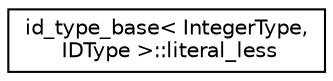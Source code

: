 digraph "类继承关系图"
{
 // LATEX_PDF_SIZE
  edge [fontname="Helvetica",fontsize="10",labelfontname="Helvetica",labelfontsize="10"];
  node [fontname="Helvetica",fontsize="10",shape=record];
  rankdir="LR";
  Node0 [label="id_type_base\< IntegerType,\l IDType \>::literal_less",height=0.2,width=0.4,color="black", fillcolor="white", style="filled",URL="$structid__type__base_1_1literal__less.html",tooltip=" "];
}
